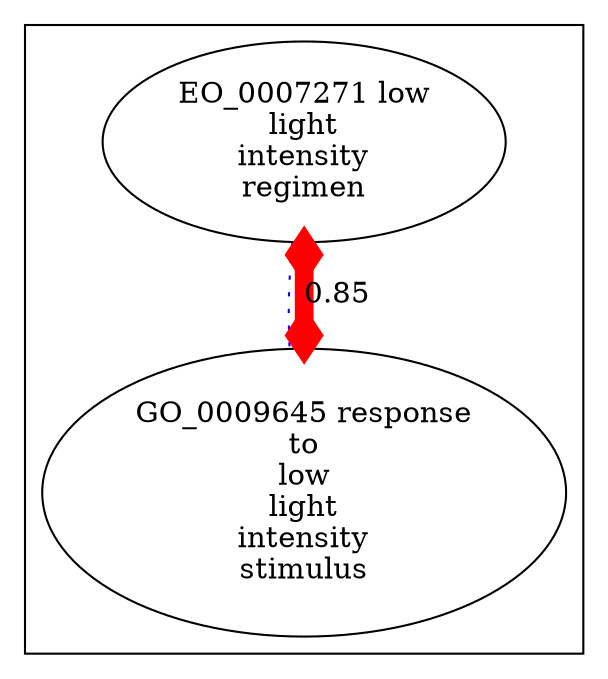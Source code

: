 digraph cliquegraph {
subgraph cluster_EO_0007271 {EO_0007271 [ label="EO_0007271 low
light
intensity
regimen" ];
GO_0009645 [ label="GO_0009645 response
to
low
light
intensity
stimulus" ];}
EO_0007271 -> GO_0009645 [ arrowhead = none, penwidth=1, color=blue, label="", style=dotted]
EO_0007271 -> GO_0009645 [ arrowhead = ediamond, penwidth=9, color=red, label="0.85", style=solid, arrowtail=ediamond, dir=both]
}